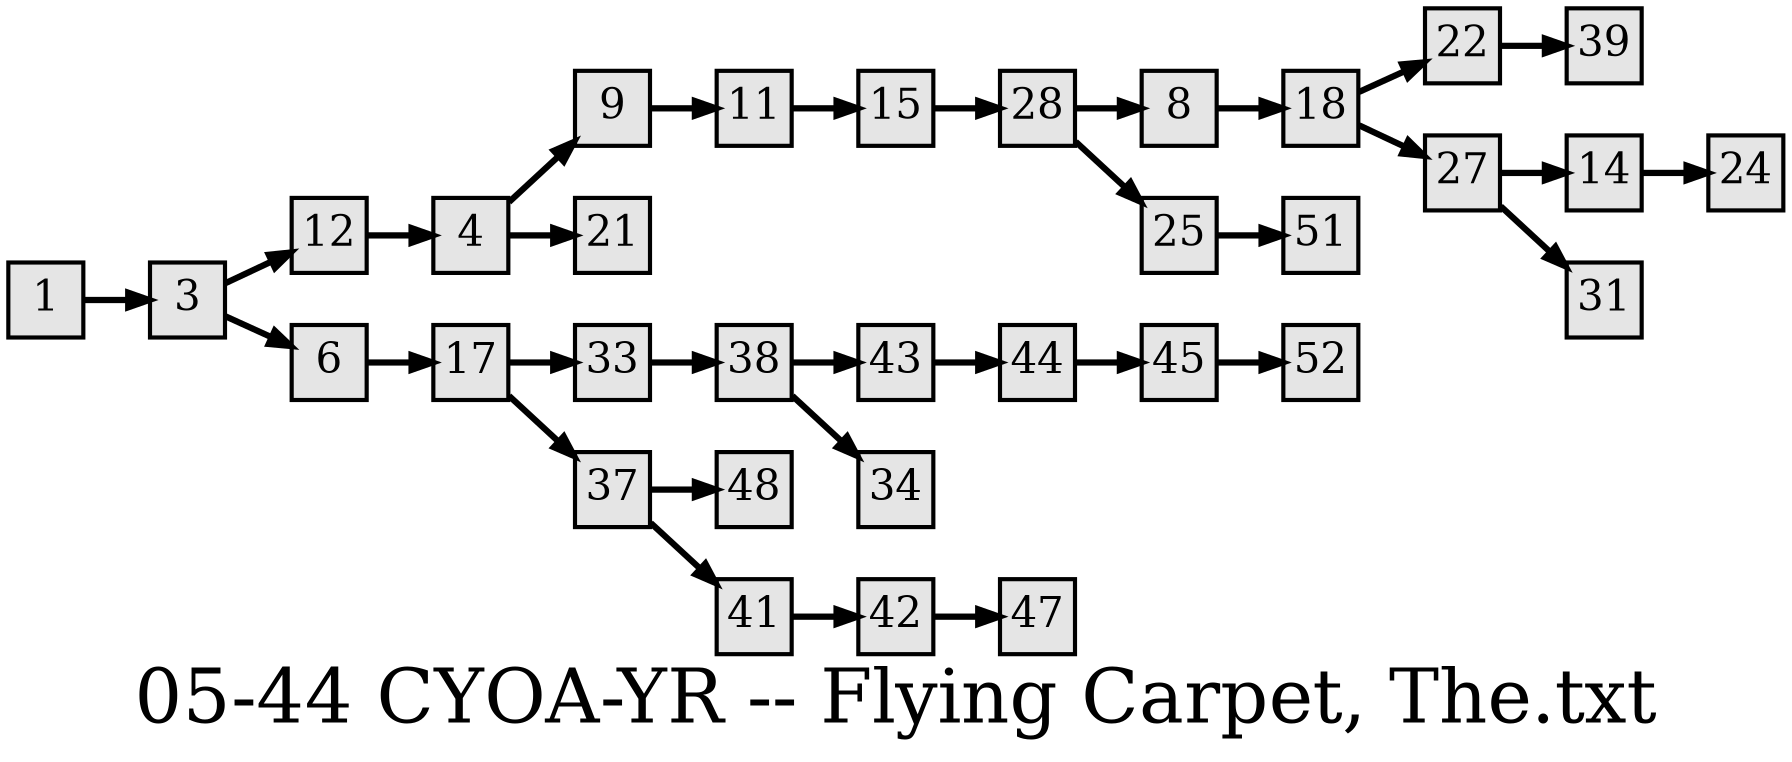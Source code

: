 digraph g{
  graph [ label="05-44 CYOA-YR -- Flying Carpet, The.txt" rankdir=LR, ordering=out, fontsize=36, nodesep="0.35", ranksep="0.45"];
  node  [shape=rect, penwidth=2, fontsize=20, style=filled, fillcolor=grey90, margin="0,0", labelfloat=true, regular=true, fixedsize=true];
  edge  [labelfloat=true, penwidth=3, fontsize=12];

  1 -> 3;
  3 -> 12;
  3 -> 6;
  4 -> 9;
  4 -> 21;
  6 -> 17;
  8 -> 18;
  9 -> 11;
  11 -> 15;
  12 -> 4;
  14 -> 24;
  15 -> 28;
  17 -> 33;
  17 -> 37;
  18 -> 22;
  18 -> 27;
  22 -> 39;
  25 -> 51;
  27 -> 14;
  27 -> 31;
  28 -> 8;
  28 -> 25;
  33 -> 38;
  37 -> 48;
  37 -> 41;
  38 -> 43;
  38 -> 34;
  41 -> 42;
  42 -> 47;
  43 -> 44;
  44 -> 45;
  45 -> 52;
}

